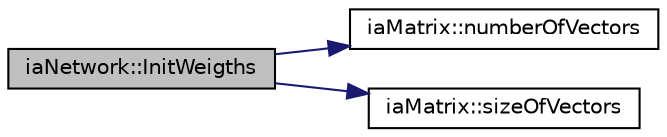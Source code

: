 digraph "iaNetwork::InitWeigths"
{
 // LATEX_PDF_SIZE
  edge [fontname="Helvetica",fontsize="10",labelfontname="Helvetica",labelfontsize="10"];
  node [fontname="Helvetica",fontsize="10",shape=record];
  rankdir="LR";
  Node1 [label="iaNetwork::InitWeigths",height=0.2,width=0.4,color="black", fillcolor="grey75", style="filled", fontcolor="black",tooltip=" "];
  Node1 -> Node2 [color="midnightblue",fontsize="10",style="solid"];
  Node2 [label="iaMatrix::numberOfVectors",height=0.2,width=0.4,color="black", fillcolor="white", style="filled",URL="$classia_matrix.html#a660da4bfc4021cc0770fcc11da9d972e",tooltip=" "];
  Node1 -> Node3 [color="midnightblue",fontsize="10",style="solid"];
  Node3 [label="iaMatrix::sizeOfVectors",height=0.2,width=0.4,color="black", fillcolor="white", style="filled",URL="$classia_matrix.html#a1ce3049b06370bd3fc1dcc0d512d592f",tooltip=" "];
}
